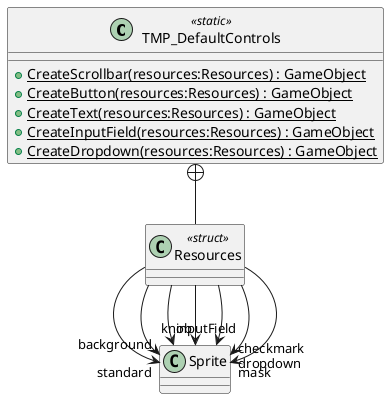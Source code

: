 @startuml
class TMP_DefaultControls <<static>> {
    + {static} CreateScrollbar(resources:Resources) : GameObject
    + {static} CreateButton(resources:Resources) : GameObject
    + {static} CreateText(resources:Resources) : GameObject
    + {static} CreateInputField(resources:Resources) : GameObject
    + {static} CreateDropdown(resources:Resources) : GameObject
}
class Resources <<struct>> {
}
TMP_DefaultControls +-- Resources
Resources --> "standard" Sprite
Resources --> "background" Sprite
Resources --> "inputField" Sprite
Resources --> "knob" Sprite
Resources --> "checkmark" Sprite
Resources --> "dropdown" Sprite
Resources --> "mask" Sprite
@enduml
